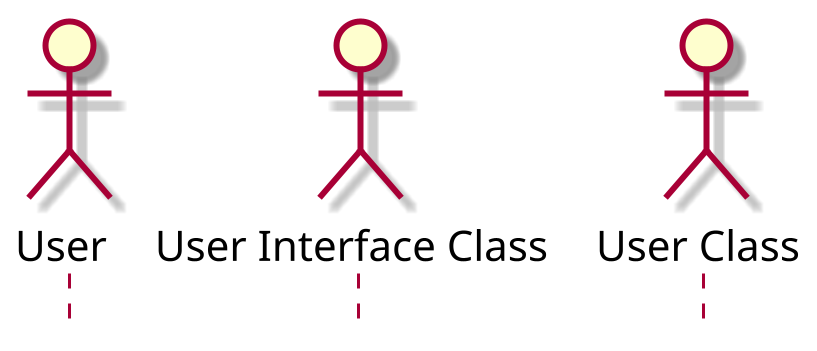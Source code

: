 @startuml SEQ3 Signin
skin rose
hide footbox
scale 3
skinparam MaxMessageSize 200

actor "User" as user 
actor "User Interface Class" as UIClass
actor "User Class" as User

autonumber
    

@enduml